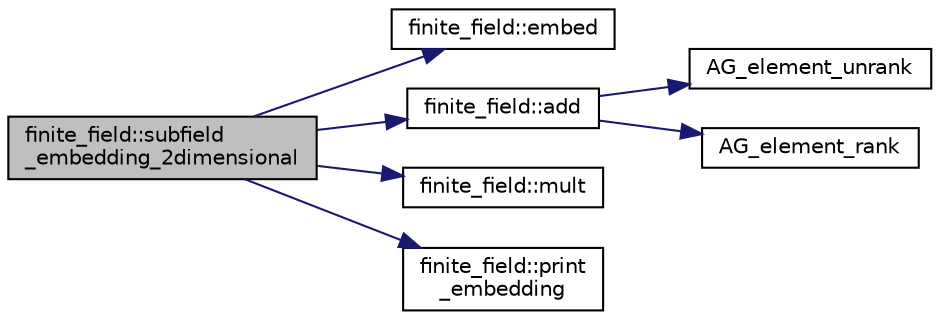 digraph "finite_field::subfield_embedding_2dimensional"
{
  edge [fontname="Helvetica",fontsize="10",labelfontname="Helvetica",labelfontsize="10"];
  node [fontname="Helvetica",fontsize="10",shape=record];
  rankdir="LR";
  Node18764 [label="finite_field::subfield\l_embedding_2dimensional",height=0.2,width=0.4,color="black", fillcolor="grey75", style="filled", fontcolor="black"];
  Node18764 -> Node18765 [color="midnightblue",fontsize="10",style="solid",fontname="Helvetica"];
  Node18765 [label="finite_field::embed",height=0.2,width=0.4,color="black", fillcolor="white", style="filled",URL="$df/d5a/classfinite__field.html#a0e2f8717bd0d086af9450125be6e3144"];
  Node18764 -> Node18766 [color="midnightblue",fontsize="10",style="solid",fontname="Helvetica"];
  Node18766 [label="finite_field::add",height=0.2,width=0.4,color="black", fillcolor="white", style="filled",URL="$df/d5a/classfinite__field.html#a8f12328a27500f3c7be0c849ebbc9d14"];
  Node18766 -> Node18767 [color="midnightblue",fontsize="10",style="solid",fontname="Helvetica"];
  Node18767 [label="AG_element_unrank",height=0.2,width=0.4,color="black", fillcolor="white", style="filled",URL="$d4/d67/geometry_8h.html#a4a33b86c87b2879b97cfa1327abe2885"];
  Node18766 -> Node18768 [color="midnightblue",fontsize="10",style="solid",fontname="Helvetica"];
  Node18768 [label="AG_element_rank",height=0.2,width=0.4,color="black", fillcolor="white", style="filled",URL="$d4/d67/geometry_8h.html#ab2ac908d07dd8038fd996e26bdc75c17"];
  Node18764 -> Node18769 [color="midnightblue",fontsize="10",style="solid",fontname="Helvetica"];
  Node18769 [label="finite_field::mult",height=0.2,width=0.4,color="black", fillcolor="white", style="filled",URL="$df/d5a/classfinite__field.html#a24fb5917aa6d4d656fd855b7f44a13b0"];
  Node18764 -> Node18770 [color="midnightblue",fontsize="10",style="solid",fontname="Helvetica"];
  Node18770 [label="finite_field::print\l_embedding",height=0.2,width=0.4,color="black", fillcolor="white", style="filled",URL="$df/d5a/classfinite__field.html#a944b7927f6d22e63f5d8ec3f3255f564"];
}
